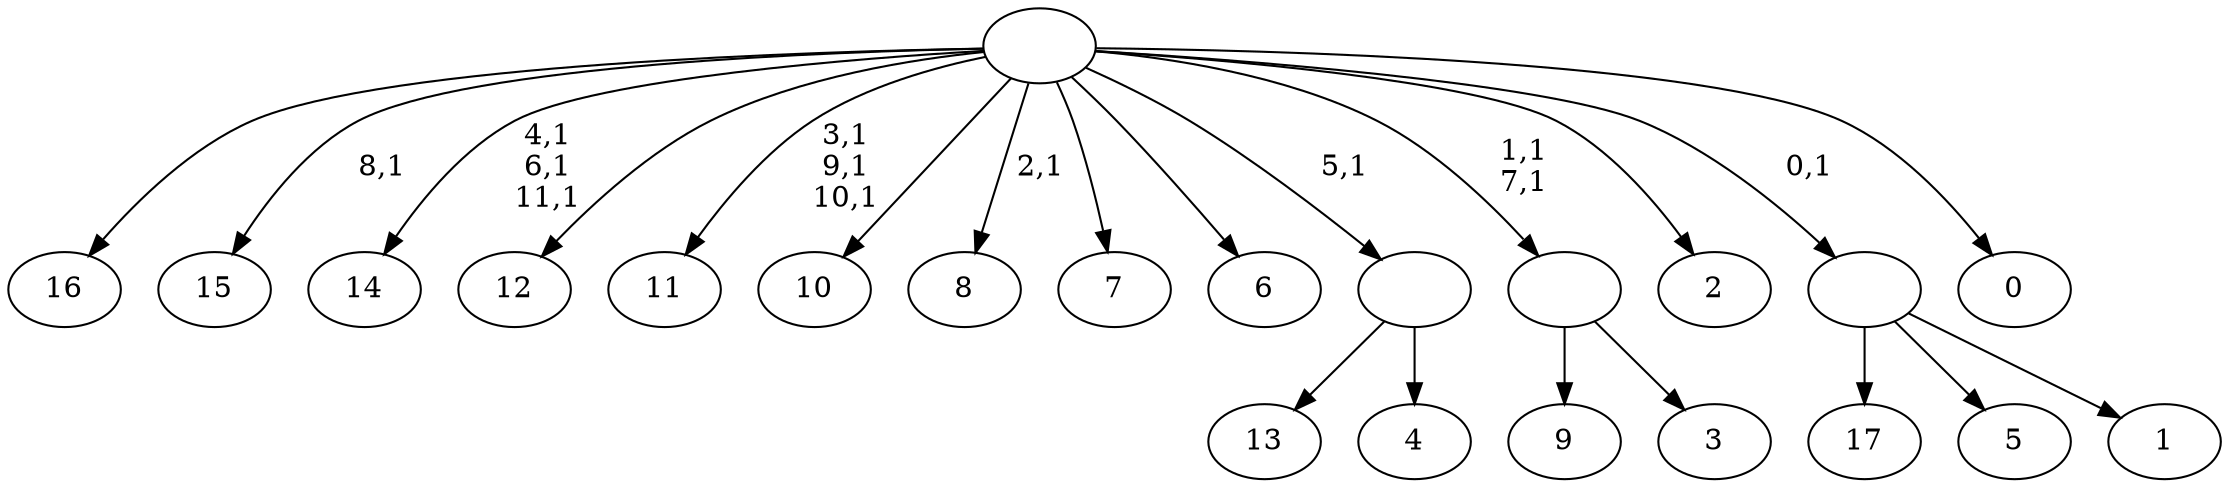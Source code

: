 digraph T {
	30 [label="17"]
	29 [label="16"]
	28 [label="15"]
	26 [label="14"]
	22 [label="13"]
	21 [label="12"]
	20 [label="11"]
	16 [label="10"]
	15 [label="9"]
	14 [label="8"]
	12 [label="7"]
	11 [label="6"]
	10 [label="5"]
	9 [label="4"]
	8 [label=""]
	7 [label="3"]
	6 [label=""]
	4 [label="2"]
	3 [label="1"]
	2 [label=""]
	1 [label="0"]
	0 [label=""]
	8 -> 22 [label=""]
	8 -> 9 [label=""]
	6 -> 15 [label=""]
	6 -> 7 [label=""]
	2 -> 30 [label=""]
	2 -> 10 [label=""]
	2 -> 3 [label=""]
	0 -> 6 [label="1,1\n7,1"]
	0 -> 14 [label="2,1"]
	0 -> 20 [label="3,1\n9,1\n10,1"]
	0 -> 26 [label="4,1\n6,1\n11,1"]
	0 -> 28 [label="8,1"]
	0 -> 29 [label=""]
	0 -> 21 [label=""]
	0 -> 16 [label=""]
	0 -> 12 [label=""]
	0 -> 11 [label=""]
	0 -> 8 [label="5,1"]
	0 -> 4 [label=""]
	0 -> 2 [label="0,1"]
	0 -> 1 [label=""]
}

